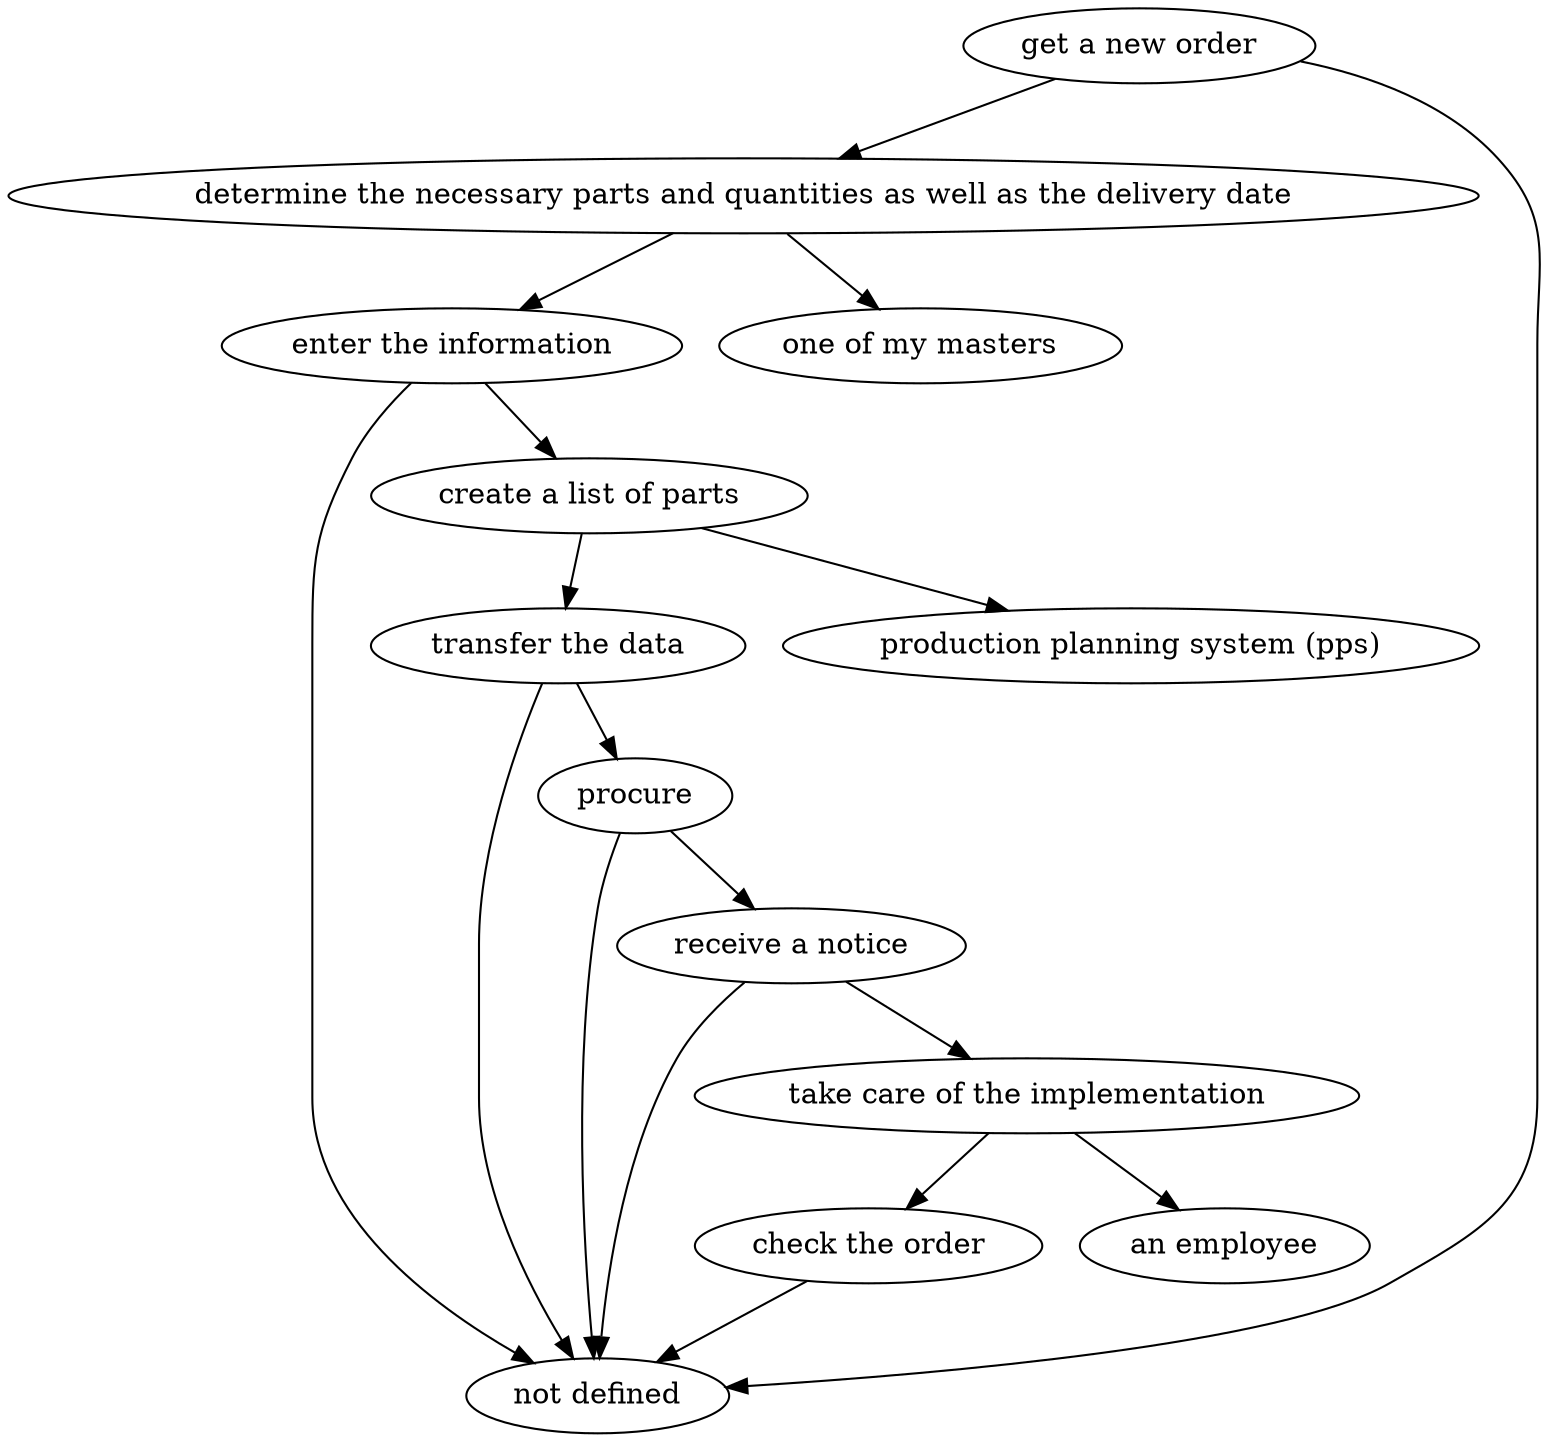 strict digraph "doc-6.3" {
	graph [name="doc-6.3"];
	"get a new order"	[attrs="{'type': 'Activity', 'label': 'get a new order'}"];
	"determine the necessary parts and quantities as well as the delivery date"	[attrs="{'type': 'Activity', 'label': 'determine the necessary parts and quantities as well as the delivery date'}"];
	"get a new order" -> "determine the necessary parts and quantities as well as the delivery date"	[attrs="{'type': 'flow', 'label': 'flow'}"];
	"not defined"	[attrs="{'type': 'Actor', 'label': 'not defined'}"];
	"get a new order" -> "not defined"	[attrs="{'type': 'actor performer', 'label': 'actor performer'}"];
	"enter the information"	[attrs="{'type': 'Activity', 'label': 'enter the information'}"];
	"determine the necessary parts and quantities as well as the delivery date" -> "enter the information"	[attrs="{'type': 'flow', 'label': 'flow'}"];
	"one of my masters"	[attrs="{'type': 'Actor', 'label': 'one of my masters'}"];
	"determine the necessary parts and quantities as well as the delivery date" -> "one of my masters"	[attrs="{'type': 'actor performer', 'label': 'actor performer'}"];
	"create a list of parts"	[attrs="{'type': 'Activity', 'label': 'create a list of parts'}"];
	"enter the information" -> "create a list of parts"	[attrs="{'type': 'flow', 'label': 'flow'}"];
	"enter the information" -> "not defined"	[attrs="{'type': 'actor performer', 'label': 'actor performer'}"];
	"transfer the data"	[attrs="{'type': 'Activity', 'label': 'transfer the data'}"];
	"create a list of parts" -> "transfer the data"	[attrs="{'type': 'flow', 'label': 'flow'}"];
	"production planning system (pps)"	[attrs="{'type': 'Actor', 'label': 'production planning system (pps)'}"];
	"create a list of parts" -> "production planning system (pps)"	[attrs="{'type': 'actor performer', 'label': 'actor performer'}"];
	procure	[attrs="{'type': 'Activity', 'label': 'procure'}"];
	"transfer the data" -> procure	[attrs="{'type': 'flow', 'label': 'flow'}"];
	"transfer the data" -> "not defined"	[attrs="{'type': 'actor performer', 'label': 'actor performer'}"];
	"receive a notice"	[attrs="{'type': 'Activity', 'label': 'receive a notice'}"];
	procure -> "receive a notice"	[attrs="{'type': 'flow', 'label': 'flow'}"];
	procure -> "not defined"	[attrs="{'type': 'actor performer', 'label': 'actor performer'}"];
	"take care of the implementation"	[attrs="{'type': 'Activity', 'label': 'take care of the implementation'}"];
	"receive a notice" -> "take care of the implementation"	[attrs="{'type': 'flow', 'label': 'flow'}"];
	"receive a notice" -> "not defined"	[attrs="{'type': 'actor performer', 'label': 'actor performer'}"];
	"check the order"	[attrs="{'type': 'Activity', 'label': 'check the order'}"];
	"take care of the implementation" -> "check the order"	[attrs="{'type': 'flow', 'label': 'flow'}"];
	"an employee"	[attrs="{'type': 'Actor', 'label': 'an employee'}"];
	"take care of the implementation" -> "an employee"	[attrs="{'type': 'actor performer', 'label': 'actor performer'}"];
	"check the order" -> "not defined"	[attrs="{'type': 'actor performer', 'label': 'actor performer'}"];
}
